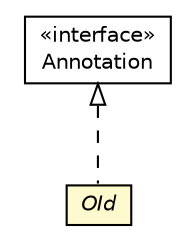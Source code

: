 #!/usr/local/bin/dot
#
# Class diagram 
# Generated by UMLGraph version R5_6-24-gf6e263 (http://www.umlgraph.org/)
#

digraph G {
	edge [fontname="Helvetica",fontsize=10,labelfontname="Helvetica",labelfontsize=10];
	node [fontname="Helvetica",fontsize=10,shape=plaintext];
	nodesep=0.25;
	ranksep=0.5;
	// com.orientechnologies.orient.core.annotation.OId
	c3697065 [label=<<table title="com.orientechnologies.orient.core.annotation.OId" border="0" cellborder="1" cellspacing="0" cellpadding="2" port="p" bgcolor="lemonChiffon" href="./OId.html">
		<tr><td><table border="0" cellspacing="0" cellpadding="1">
<tr><td align="center" balign="center"><font face="Helvetica-Oblique"> OId </font></td></tr>
		</table></td></tr>
		</table>>, URL="./OId.html", fontname="Helvetica", fontcolor="black", fontsize=10.0];
	//com.orientechnologies.orient.core.annotation.OId implements java.lang.annotation.Annotation
	c3699308:p -> c3697065:p [dir=back,arrowtail=empty,style=dashed];
	// java.lang.annotation.Annotation
	c3699308 [label=<<table title="java.lang.annotation.Annotation" border="0" cellborder="1" cellspacing="0" cellpadding="2" port="p" href="http://java.sun.com/j2se/1.4.2/docs/api/java/lang/annotation/Annotation.html">
		<tr><td><table border="0" cellspacing="0" cellpadding="1">
<tr><td align="center" balign="center"> &#171;interface&#187; </td></tr>
<tr><td align="center" balign="center"> Annotation </td></tr>
		</table></td></tr>
		</table>>, URL="http://java.sun.com/j2se/1.4.2/docs/api/java/lang/annotation/Annotation.html", fontname="Helvetica", fontcolor="black", fontsize=10.0];
}

